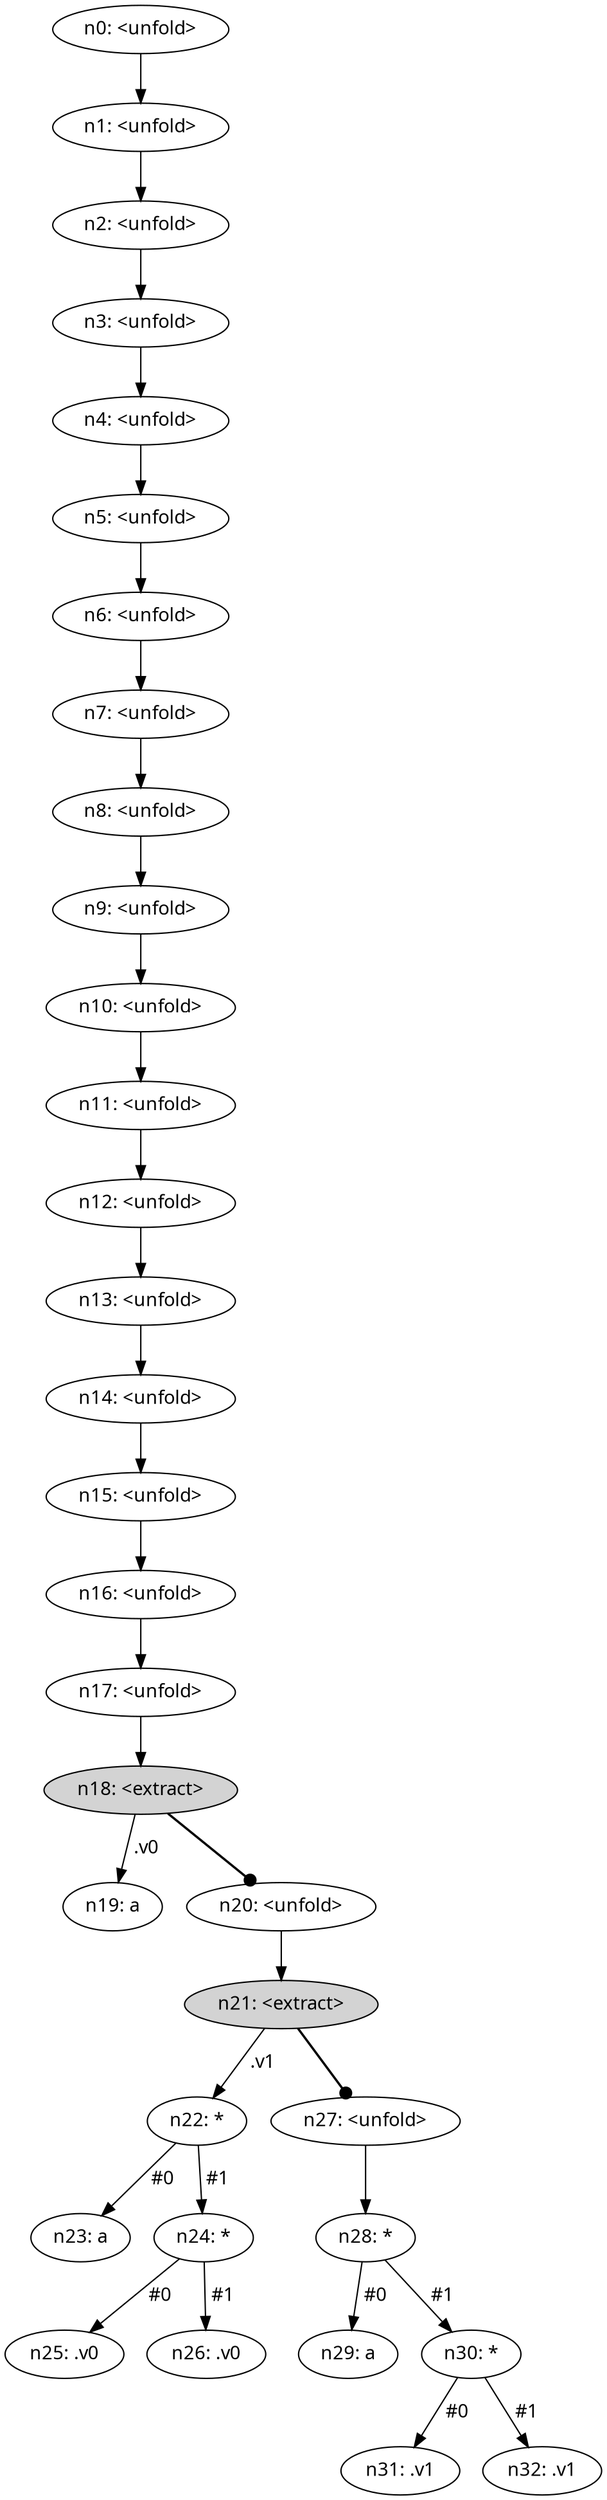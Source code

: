 digraph {
    node [fontname="bold helvetica"];
    edge [fontname="bold helvetica"];
    n0 [label="n0: <unfold>"];
    n1 [label="n1: <unfold>"];
    n0 -> n1;
    n2 [label="n2: <unfold>"];
    n1 -> n2;
    n3 [label="n3: <unfold>"];
    n2 -> n3;
    n4 [label="n4: <unfold>"];
    n3 -> n4;
    n5 [label="n5: <unfold>"];
    n4 -> n5;
    n6 [label="n6: <unfold>"];
    n5 -> n6;
    n7 [label="n7: <unfold>"];
    n6 -> n7;
    n8 [label="n8: <unfold>"];
    n7 -> n8;
    n9 [label="n9: <unfold>"];
    n8 -> n9;
    n10 [label="n10: <unfold>"];
    n9 -> n10;
    n11 [label="n11: <unfold>"];
    n10 -> n11;
    n12 [label="n12: <unfold>"];
    n11 -> n12;
    n13 [label="n13: <unfold>"];
    n12 -> n13;
    n14 [label="n14: <unfold>"];
    n13 -> n14;
    n15 [label="n15: <unfold>"];
    n14 -> n15;
    n16 [label="n16: <unfold>"];
    n15 -> n16;
    n17 [label="n17: <unfold>"];
    n16 -> n17;
    n18 [label="n18: <extract>"] [style=filled];
    n17 -> n18;
    n19 [label="n19: a"];
    n18 -> n19 [label=" .v0 "];
    n20 [label="n20: <unfold>"];
    n18 -> n20 [penwidth=1.7 arrowhead=dot];
    n21 [label="n21: <extract>"] [style=filled];
    n20 -> n21;
    n22 [label="n22: *"];
    n21 -> n22 [label=" .v1 "];
    n23 [label="n23: a"];
    n22 -> n23 [label=" #0 "];
    n24 [label="n24: *"];
    n22 -> n24 [label=" #1 "];
    n25 [label="n25: .v0"];
    n24 -> n25 [label=" #0 "];
    n26 [label="n26: .v0"];
    n24 -> n26 [label=" #1 "];
    n27 [label="n27: <unfold>"];
    n21 -> n27 [penwidth=1.7 arrowhead=dot];
    n28 [label="n28: *"];
    n27 -> n28;
    n29 [label="n29: a"];
    n28 -> n29 [label=" #0 "];
    n30 [label="n30: *"];
    n28 -> n30 [label=" #1 "];
    n31 [label="n31: .v1"];
    n30 -> n31 [label=" #0 "];
    n32 [label="n32: .v1"];
    n30 -> n32 [label=" #1 "];
}
